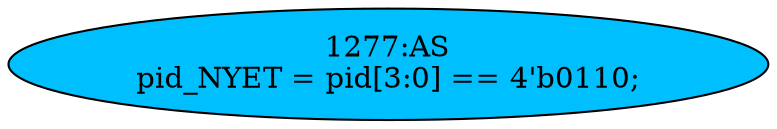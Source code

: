 strict digraph "" {
	node [label="\N"];
	"1277:AS"	 [ast="<pyverilog.vparser.ast.Assign object at 0x7f0647e4afd0>",
		def_var="['pid_NYET']",
		fillcolor=deepskyblue,
		label="1277:AS
pid_NYET = pid[3:0] == 4'b0110;",
		statements="[]",
		style=filled,
		typ=Assign,
		use_var="['pid']"];
}
